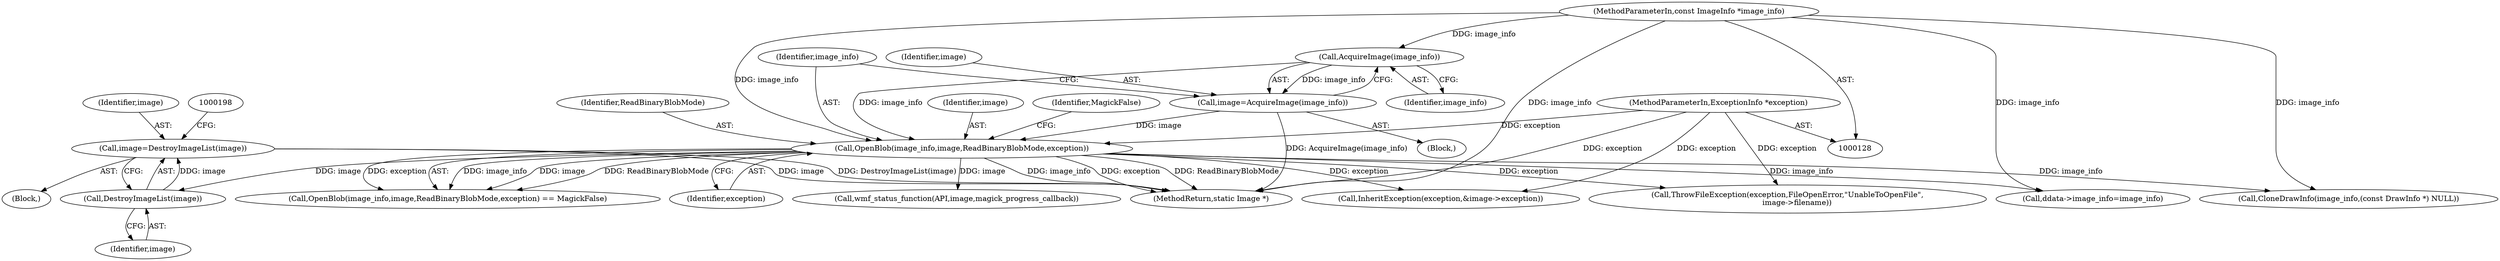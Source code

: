 digraph "0_ImageMagick_f6e9d0d9955e85bdd7540b251cd50d598dacc5e6_74@pointer" {
"1000192" [label="(Call,image=DestroyImageList(image))"];
"1000194" [label="(Call,DestroyImageList(image))"];
"1000166" [label="(Call,OpenBlob(image_info,image,ReadBinaryBlobMode,exception))"];
"1000162" [label="(Call,AcquireImage(image_info))"];
"1000129" [label="(MethodParameterIn,const ImageInfo *image_info)"];
"1000160" [label="(Call,image=AcquireImage(image_info))"];
"1000130" [label="(MethodParameterIn,ExceptionInfo *exception)"];
"1000193" [label="(Identifier,image)"];
"1000160" [label="(Call,image=AcquireImage(image_info))"];
"1000195" [label="(Identifier,image)"];
"1000909" [label="(Call,InheritException(exception,&image->exception))"];
"1000172" [label="(Block,)"];
"1000130" [label="(MethodParameterIn,ExceptionInfo *exception)"];
"1000168" [label="(Identifier,image)"];
"1000162" [label="(Call,AcquireImage(image_info))"];
"1000171" [label="(Identifier,MagickFalse)"];
"1000169" [label="(Identifier,ReadBinaryBlobMode)"];
"1000271" [label="(Call,ddata->image_info=image_info)"];
"1000129" [label="(MethodParameterIn,const ImageInfo *image_info)"];
"1000194" [label="(Call,DestroyImageList(image))"];
"1000131" [label="(Block,)"];
"1000161" [label="(Identifier,image)"];
"1000280" [label="(Call,CloneDrawInfo(image_info,(const DrawInfo *) NULL))"];
"1000353" [label="(Call,ThrowFileException(exception,FileOpenError,\"UnableToOpenFile\",\n        image->filename))"];
"1001050" [label="(MethodReturn,static Image *)"];
"1000163" [label="(Identifier,image_info)"];
"1000166" [label="(Call,OpenBlob(image_info,image,ReadBinaryBlobMode,exception))"];
"1000165" [label="(Call,OpenBlob(image_info,image,ReadBinaryBlobMode,exception) == MagickFalse)"];
"1000170" [label="(Identifier,exception)"];
"1000167" [label="(Identifier,image_info)"];
"1000192" [label="(Call,image=DestroyImageList(image))"];
"1000258" [label="(Call,wmf_status_function(API,image,magick_progress_callback))"];
"1000192" -> "1000172"  [label="AST: "];
"1000192" -> "1000194"  [label="CFG: "];
"1000193" -> "1000192"  [label="AST: "];
"1000194" -> "1000192"  [label="AST: "];
"1000198" -> "1000192"  [label="CFG: "];
"1000192" -> "1001050"  [label="DDG: DestroyImageList(image)"];
"1000192" -> "1001050"  [label="DDG: image"];
"1000194" -> "1000192"  [label="DDG: image"];
"1000194" -> "1000195"  [label="CFG: "];
"1000195" -> "1000194"  [label="AST: "];
"1000166" -> "1000194"  [label="DDG: image"];
"1000166" -> "1000165"  [label="AST: "];
"1000166" -> "1000170"  [label="CFG: "];
"1000167" -> "1000166"  [label="AST: "];
"1000168" -> "1000166"  [label="AST: "];
"1000169" -> "1000166"  [label="AST: "];
"1000170" -> "1000166"  [label="AST: "];
"1000171" -> "1000166"  [label="CFG: "];
"1000166" -> "1001050"  [label="DDG: ReadBinaryBlobMode"];
"1000166" -> "1001050"  [label="DDG: image_info"];
"1000166" -> "1001050"  [label="DDG: exception"];
"1000166" -> "1000165"  [label="DDG: image_info"];
"1000166" -> "1000165"  [label="DDG: image"];
"1000166" -> "1000165"  [label="DDG: ReadBinaryBlobMode"];
"1000166" -> "1000165"  [label="DDG: exception"];
"1000162" -> "1000166"  [label="DDG: image_info"];
"1000129" -> "1000166"  [label="DDG: image_info"];
"1000160" -> "1000166"  [label="DDG: image"];
"1000130" -> "1000166"  [label="DDG: exception"];
"1000166" -> "1000258"  [label="DDG: image"];
"1000166" -> "1000271"  [label="DDG: image_info"];
"1000166" -> "1000280"  [label="DDG: image_info"];
"1000166" -> "1000353"  [label="DDG: exception"];
"1000166" -> "1000909"  [label="DDG: exception"];
"1000162" -> "1000160"  [label="AST: "];
"1000162" -> "1000163"  [label="CFG: "];
"1000163" -> "1000162"  [label="AST: "];
"1000160" -> "1000162"  [label="CFG: "];
"1000162" -> "1000160"  [label="DDG: image_info"];
"1000129" -> "1000162"  [label="DDG: image_info"];
"1000129" -> "1000128"  [label="AST: "];
"1000129" -> "1001050"  [label="DDG: image_info"];
"1000129" -> "1000271"  [label="DDG: image_info"];
"1000129" -> "1000280"  [label="DDG: image_info"];
"1000160" -> "1000131"  [label="AST: "];
"1000161" -> "1000160"  [label="AST: "];
"1000167" -> "1000160"  [label="CFG: "];
"1000160" -> "1001050"  [label="DDG: AcquireImage(image_info)"];
"1000130" -> "1000128"  [label="AST: "];
"1000130" -> "1001050"  [label="DDG: exception"];
"1000130" -> "1000353"  [label="DDG: exception"];
"1000130" -> "1000909"  [label="DDG: exception"];
}
